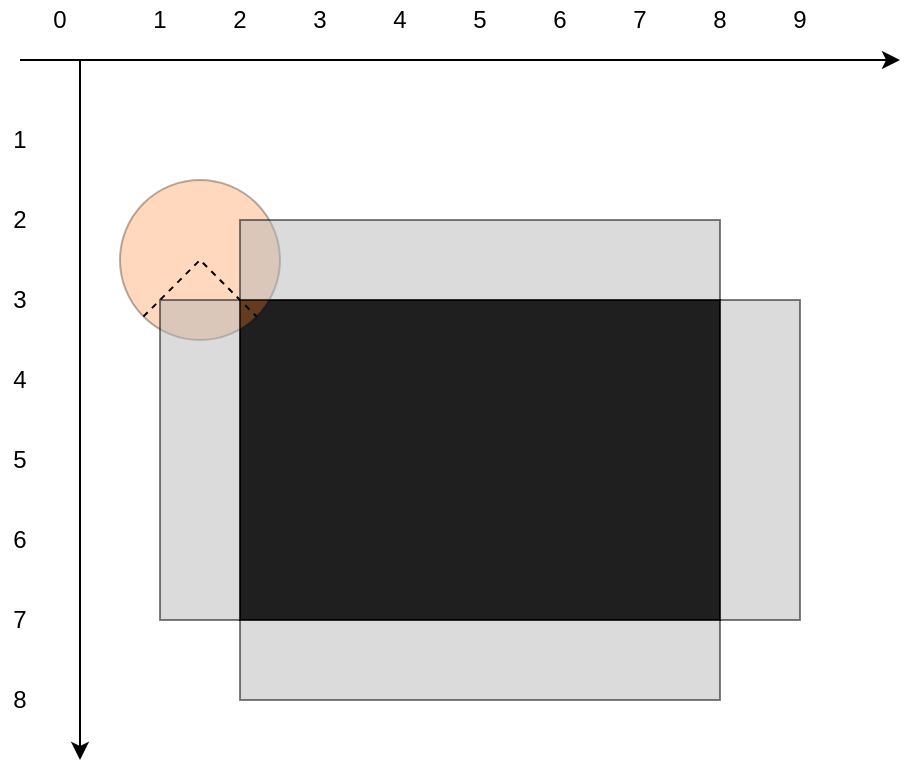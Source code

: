 <mxfile version="17.4.0" type="github">
  <diagram id="ytX4ssOYHNl5kq9GcM44" name="Page-1">
    <mxGraphModel dx="1422" dy="762" grid="1" gridSize="10" guides="1" tooltips="1" connect="1" arrows="1" fold="1" page="1" pageScale="1" pageWidth="827" pageHeight="1169" math="0" shadow="0">
      <root>
        <mxCell id="0" />
        <mxCell id="1" parent="0" />
        <mxCell id="rIbD7WC2QjLKune-paj0-1" value="" style="rounded=0;whiteSpace=wrap;html=1;fillColor=#1F1F1F;" vertex="1" parent="1">
          <mxGeometry x="320" y="280" width="240" height="160" as="geometry" />
        </mxCell>
        <mxCell id="rIbD7WC2QjLKune-paj0-2" value="" style="ellipse;whiteSpace=wrap;html=1;aspect=fixed;opacity=30;fillColor=#FF7D26;" vertex="1" parent="1">
          <mxGeometry x="260" y="220" width="80" height="80" as="geometry" />
        </mxCell>
        <mxCell id="rIbD7WC2QjLKune-paj0-3" value="" style="rounded=0;whiteSpace=wrap;html=1;opacity=50;fillColor=#B8B8B8;" vertex="1" parent="1">
          <mxGeometry x="320" y="240" width="240" height="40" as="geometry" />
        </mxCell>
        <mxCell id="rIbD7WC2QjLKune-paj0-4" value="" style="rounded=0;whiteSpace=wrap;html=1;opacity=50;fillColor=#B8B8B8;" vertex="1" parent="1">
          <mxGeometry x="320" y="440" width="240" height="40" as="geometry" />
        </mxCell>
        <mxCell id="rIbD7WC2QjLKune-paj0-5" value="" style="rounded=0;whiteSpace=wrap;html=1;opacity=50;fillColor=#B8B8B8;" vertex="1" parent="1">
          <mxGeometry x="560" y="280" width="40" height="160" as="geometry" />
        </mxCell>
        <mxCell id="rIbD7WC2QjLKune-paj0-6" value="" style="rounded=0;whiteSpace=wrap;html=1;opacity=50;fillColor=#B8B8B8;" vertex="1" parent="1">
          <mxGeometry x="280" y="280" width="40" height="160" as="geometry" />
        </mxCell>
        <mxCell id="rIbD7WC2QjLKune-paj0-9" value="" style="endArrow=classic;html=1;rounded=0;" edge="1" parent="1">
          <mxGeometry width="50" height="50" relative="1" as="geometry">
            <mxPoint x="240" y="160" as="sourcePoint" />
            <mxPoint x="240" y="510" as="targetPoint" />
          </mxGeometry>
        </mxCell>
        <mxCell id="rIbD7WC2QjLKune-paj0-10" value="" style="endArrow=classic;html=1;rounded=0;" edge="1" parent="1">
          <mxGeometry width="50" height="50" relative="1" as="geometry">
            <mxPoint x="210" y="160" as="sourcePoint" />
            <mxPoint x="650" y="160" as="targetPoint" />
          </mxGeometry>
        </mxCell>
        <mxCell id="rIbD7WC2QjLKune-paj0-11" value="0" style="text;html=1;strokeColor=none;fillColor=none;align=center;verticalAlign=middle;whiteSpace=wrap;rounded=0;opacity=30;" vertex="1" parent="1">
          <mxGeometry x="220" y="130" width="20" height="20" as="geometry" />
        </mxCell>
        <mxCell id="rIbD7WC2QjLKune-paj0-13" value="1" style="text;html=1;strokeColor=none;fillColor=none;align=center;verticalAlign=middle;whiteSpace=wrap;rounded=0;opacity=30;" vertex="1" parent="1">
          <mxGeometry x="270" y="130" width="20" height="20" as="geometry" />
        </mxCell>
        <mxCell id="rIbD7WC2QjLKune-paj0-14" value="8" style="text;html=1;strokeColor=none;fillColor=none;align=center;verticalAlign=middle;whiteSpace=wrap;rounded=0;opacity=30;" vertex="1" parent="1">
          <mxGeometry x="200" y="470" width="20" height="20" as="geometry" />
        </mxCell>
        <mxCell id="rIbD7WC2QjLKune-paj0-15" value="7" style="text;html=1;strokeColor=none;fillColor=none;align=center;verticalAlign=middle;whiteSpace=wrap;rounded=0;opacity=30;" vertex="1" parent="1">
          <mxGeometry x="200" y="430" width="20" height="20" as="geometry" />
        </mxCell>
        <mxCell id="rIbD7WC2QjLKune-paj0-16" value="6" style="text;html=1;strokeColor=none;fillColor=none;align=center;verticalAlign=middle;whiteSpace=wrap;rounded=0;opacity=30;" vertex="1" parent="1">
          <mxGeometry x="200" y="390" width="20" height="20" as="geometry" />
        </mxCell>
        <mxCell id="rIbD7WC2QjLKune-paj0-17" value="5" style="text;html=1;strokeColor=none;fillColor=none;align=center;verticalAlign=middle;whiteSpace=wrap;rounded=0;opacity=30;" vertex="1" parent="1">
          <mxGeometry x="200" y="350" width="20" height="20" as="geometry" />
        </mxCell>
        <mxCell id="rIbD7WC2QjLKune-paj0-18" value="4" style="text;html=1;strokeColor=none;fillColor=none;align=center;verticalAlign=middle;whiteSpace=wrap;rounded=0;opacity=30;" vertex="1" parent="1">
          <mxGeometry x="200" y="310" width="20" height="20" as="geometry" />
        </mxCell>
        <mxCell id="rIbD7WC2QjLKune-paj0-19" value="3" style="text;html=1;strokeColor=none;fillColor=none;align=center;verticalAlign=middle;whiteSpace=wrap;rounded=0;opacity=30;" vertex="1" parent="1">
          <mxGeometry x="200" y="270" width="20" height="20" as="geometry" />
        </mxCell>
        <mxCell id="rIbD7WC2QjLKune-paj0-20" value="2" style="text;html=1;strokeColor=none;fillColor=none;align=center;verticalAlign=middle;whiteSpace=wrap;rounded=0;opacity=30;" vertex="1" parent="1">
          <mxGeometry x="200" y="230" width="20" height="20" as="geometry" />
        </mxCell>
        <mxCell id="rIbD7WC2QjLKune-paj0-21" value="1" style="text;html=1;strokeColor=none;fillColor=none;align=center;verticalAlign=middle;whiteSpace=wrap;rounded=0;opacity=30;" vertex="1" parent="1">
          <mxGeometry x="200" y="190" width="20" height="20" as="geometry" />
        </mxCell>
        <mxCell id="rIbD7WC2QjLKune-paj0-22" value="8" style="text;html=1;strokeColor=none;fillColor=none;align=center;verticalAlign=middle;whiteSpace=wrap;rounded=0;opacity=30;" vertex="1" parent="1">
          <mxGeometry x="550" y="130" width="20" height="20" as="geometry" />
        </mxCell>
        <mxCell id="rIbD7WC2QjLKune-paj0-23" value="7" style="text;html=1;strokeColor=none;fillColor=none;align=center;verticalAlign=middle;whiteSpace=wrap;rounded=0;opacity=30;" vertex="1" parent="1">
          <mxGeometry x="510" y="130" width="20" height="20" as="geometry" />
        </mxCell>
        <mxCell id="rIbD7WC2QjLKune-paj0-24" value="6" style="text;html=1;strokeColor=none;fillColor=none;align=center;verticalAlign=middle;whiteSpace=wrap;rounded=0;opacity=30;" vertex="1" parent="1">
          <mxGeometry x="470" y="130" width="20" height="20" as="geometry" />
        </mxCell>
        <mxCell id="rIbD7WC2QjLKune-paj0-25" value="5" style="text;html=1;strokeColor=none;fillColor=none;align=center;verticalAlign=middle;whiteSpace=wrap;rounded=0;opacity=30;" vertex="1" parent="1">
          <mxGeometry x="430" y="130" width="20" height="20" as="geometry" />
        </mxCell>
        <mxCell id="rIbD7WC2QjLKune-paj0-26" value="4" style="text;html=1;strokeColor=none;fillColor=none;align=center;verticalAlign=middle;whiteSpace=wrap;rounded=0;opacity=30;" vertex="1" parent="1">
          <mxGeometry x="390" y="130" width="20" height="20" as="geometry" />
        </mxCell>
        <mxCell id="rIbD7WC2QjLKune-paj0-27" value="3" style="text;html=1;strokeColor=none;fillColor=none;align=center;verticalAlign=middle;whiteSpace=wrap;rounded=0;opacity=30;" vertex="1" parent="1">
          <mxGeometry x="350" y="130" width="20" height="20" as="geometry" />
        </mxCell>
        <mxCell id="rIbD7WC2QjLKune-paj0-28" value="2" style="text;html=1;strokeColor=none;fillColor=none;align=center;verticalAlign=middle;whiteSpace=wrap;rounded=0;opacity=30;" vertex="1" parent="1">
          <mxGeometry x="310" y="130" width="20" height="20" as="geometry" />
        </mxCell>
        <mxCell id="rIbD7WC2QjLKune-paj0-30" value="9" style="text;html=1;strokeColor=none;fillColor=none;align=center;verticalAlign=middle;whiteSpace=wrap;rounded=0;opacity=30;" vertex="1" parent="1">
          <mxGeometry x="590" y="130" width="20" height="20" as="geometry" />
        </mxCell>
        <mxCell id="rIbD7WC2QjLKune-paj0-32" value="" style="endArrow=none;html=1;rounded=0;entryX=1;entryY=1;entryDx=0;entryDy=0;exitX=0;exitY=1;exitDx=0;exitDy=0;dashed=1;" edge="1" parent="1" source="rIbD7WC2QjLKune-paj0-2" target="rIbD7WC2QjLKune-paj0-2">
          <mxGeometry width="50" height="50" relative="1" as="geometry">
            <mxPoint x="60" y="320" as="sourcePoint" />
            <mxPoint x="414" y="570" as="targetPoint" />
            <Array as="points">
              <mxPoint x="300" y="260" />
            </Array>
          </mxGeometry>
        </mxCell>
      </root>
    </mxGraphModel>
  </diagram>
</mxfile>
